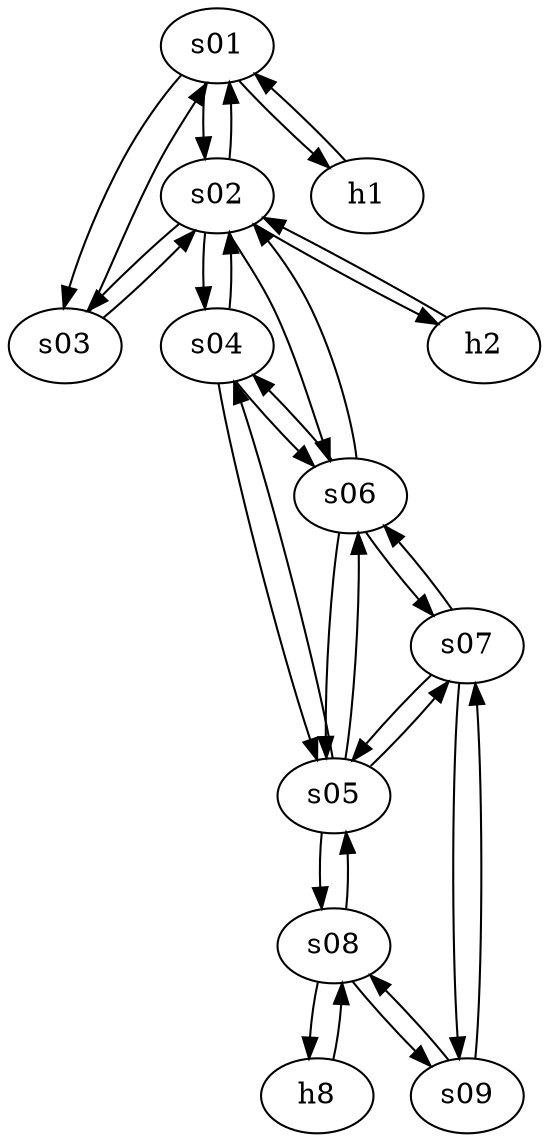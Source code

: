 digraph topology {

s01[type=switch,id=1,mac="20:00:00:00:00:01",ip="192.168.1.3"];
s02[type=switch,id=2,mac="20:00:00:00:00:02",ip="192.168.1.3"];
s03[type=switch,id=3,mac="20:00:00:00:00:03",ip="192.168.1.3"];

s04[type=switch,id=4,mac="20:00:00:00:00:04",ip="192.168.1.3"];
s05[type=switch,id=5,mac="20:00:00:00:00:05",ip="192.168.1.3"];
s06[type=switch,id=6,mac="20:00:00:00:00:06",ip="192.168.1.3"];
s07[type=switch,id=7,mac="20:00:00:00:00:07",ip="192.168.1.3"];

s08[type=switch,id=8,mac="20:00:00:00:00:08",ip="192.168.1.3"];
s09[type=switch,id=9,mac="20:00:00:00:00:09",ip="192.168.1.3"];

h1[type=host,mac="00:00:00:00:00:01",ip="10.0.0.1"];
h2[type=host,mac="00:00:00:00:00:02",ip="10.0.0.2"];
h8[type=host,mac="00:00:00:00:00:03",ip="10.0.0.3"];

s01 -> s02 [src_port=2, dst_port=2, cost=0, capacity="1Gbps"];
s01 -> s03 [src_port=3, dst_port=1, cost=0, capacity="1Gbps"];
s02 -> s01 [src_port=2, dst_port=2, cost=0, capacity="1Gbps"];
s02 -> s03 [src_port=3, dst_port=2, cost=0, capacity="1Gbps"];
s03 -> s01 [src_port=1, dst_port=3, cost=0, capacity="1Gbps"];
s03 -> s02 [src_port=2, dst_port=3, cost=0, capacity="1Gbps"];

s04 -> s05 [src_port=1, dst_port=1, cost=0, capacity="1Gbps"];
s04 -> s06 [src_port=2, dst_port=1, cost=0, capacity="1Gbps"];
s05 -> s04 [src_port=1, dst_port=1, cost=0, capacity="1Gbps"];
s05 -> s06 [src_port=2, dst_port=2, cost=0, capacity="1Gbps"];
s05 -> s07 [src_port=3, dst_port=1, cost=0, capacity="1Gbps"];
s06 -> s04 [src_port=1, dst_port=2, cost=0, capacity="1Gbps"];
s06 -> s05 [src_port=2, dst_port=2, cost=0, capacity="1Gbps"];
s06 -> s07 [src_port=3, dst_port=2, cost=0, capacity="1Gbps"];
s07 -> s05 [src_port=1, dst_port=3, cost=0, capacity="1Gbps"];
s07 -> s06 [src_port=2, dst_port=3, cost=0, capacity="1Gbps"];

s08 -> s09 [src_port=2, dst_port=1, cost=0, capacity="1Gbps"];
s09 -> s08 [src_port=1, dst_port=2, cost=0, capacity="1Gbps"];

h1 -> s01 [src_port=1, dst_port=1, cost=0, capacity="1Gbps"];
s01 -> h1 [src_port=1, dst_port=1, cost=0, capacity="1Gbps"];
h2 -> s02 [src_port=1, dst_port=1, cost=0, capacity="1Gbps"];
s02 -> h2 [src_port=1, dst_port=1, cost=0, capacity="1Gbps"];
h8 -> s08 [src_port=1, dst_port=1, cost=0, capacity="1Gbps"];
s08 -> h8 [src_port=1, dst_port=1, cost=0, capacity="1Gbps"];

s02 -> s04 [src_port=4, dst_port=3, cost=0, capacity="200Mbps"];
s02 -> s06 [src_port=5, dst_port=4, cost=0, capacity="200Mbps"];
s04 -> s02 [src_port=3, dst_port=4, cost=0, capacity="200Mbps"];
s06 -> s02 [src_port=4, dst_port=5, cost=0, capacity="200Mbps"];

s05 -> s08 [src_port=4, dst_port=3, cost=0, capacity="300Mbps"];
s07 -> s09 [src_port=3, dst_port=2, cost=0, capacity="1Gbps"];
s08 -> s05 [src_port=3, dst_port=4, cost=0, capacity="300Mbps"];
s09 -> s07 [src_port=2, dst_port=3, cost=0, capacity="1Gbps"];

}
